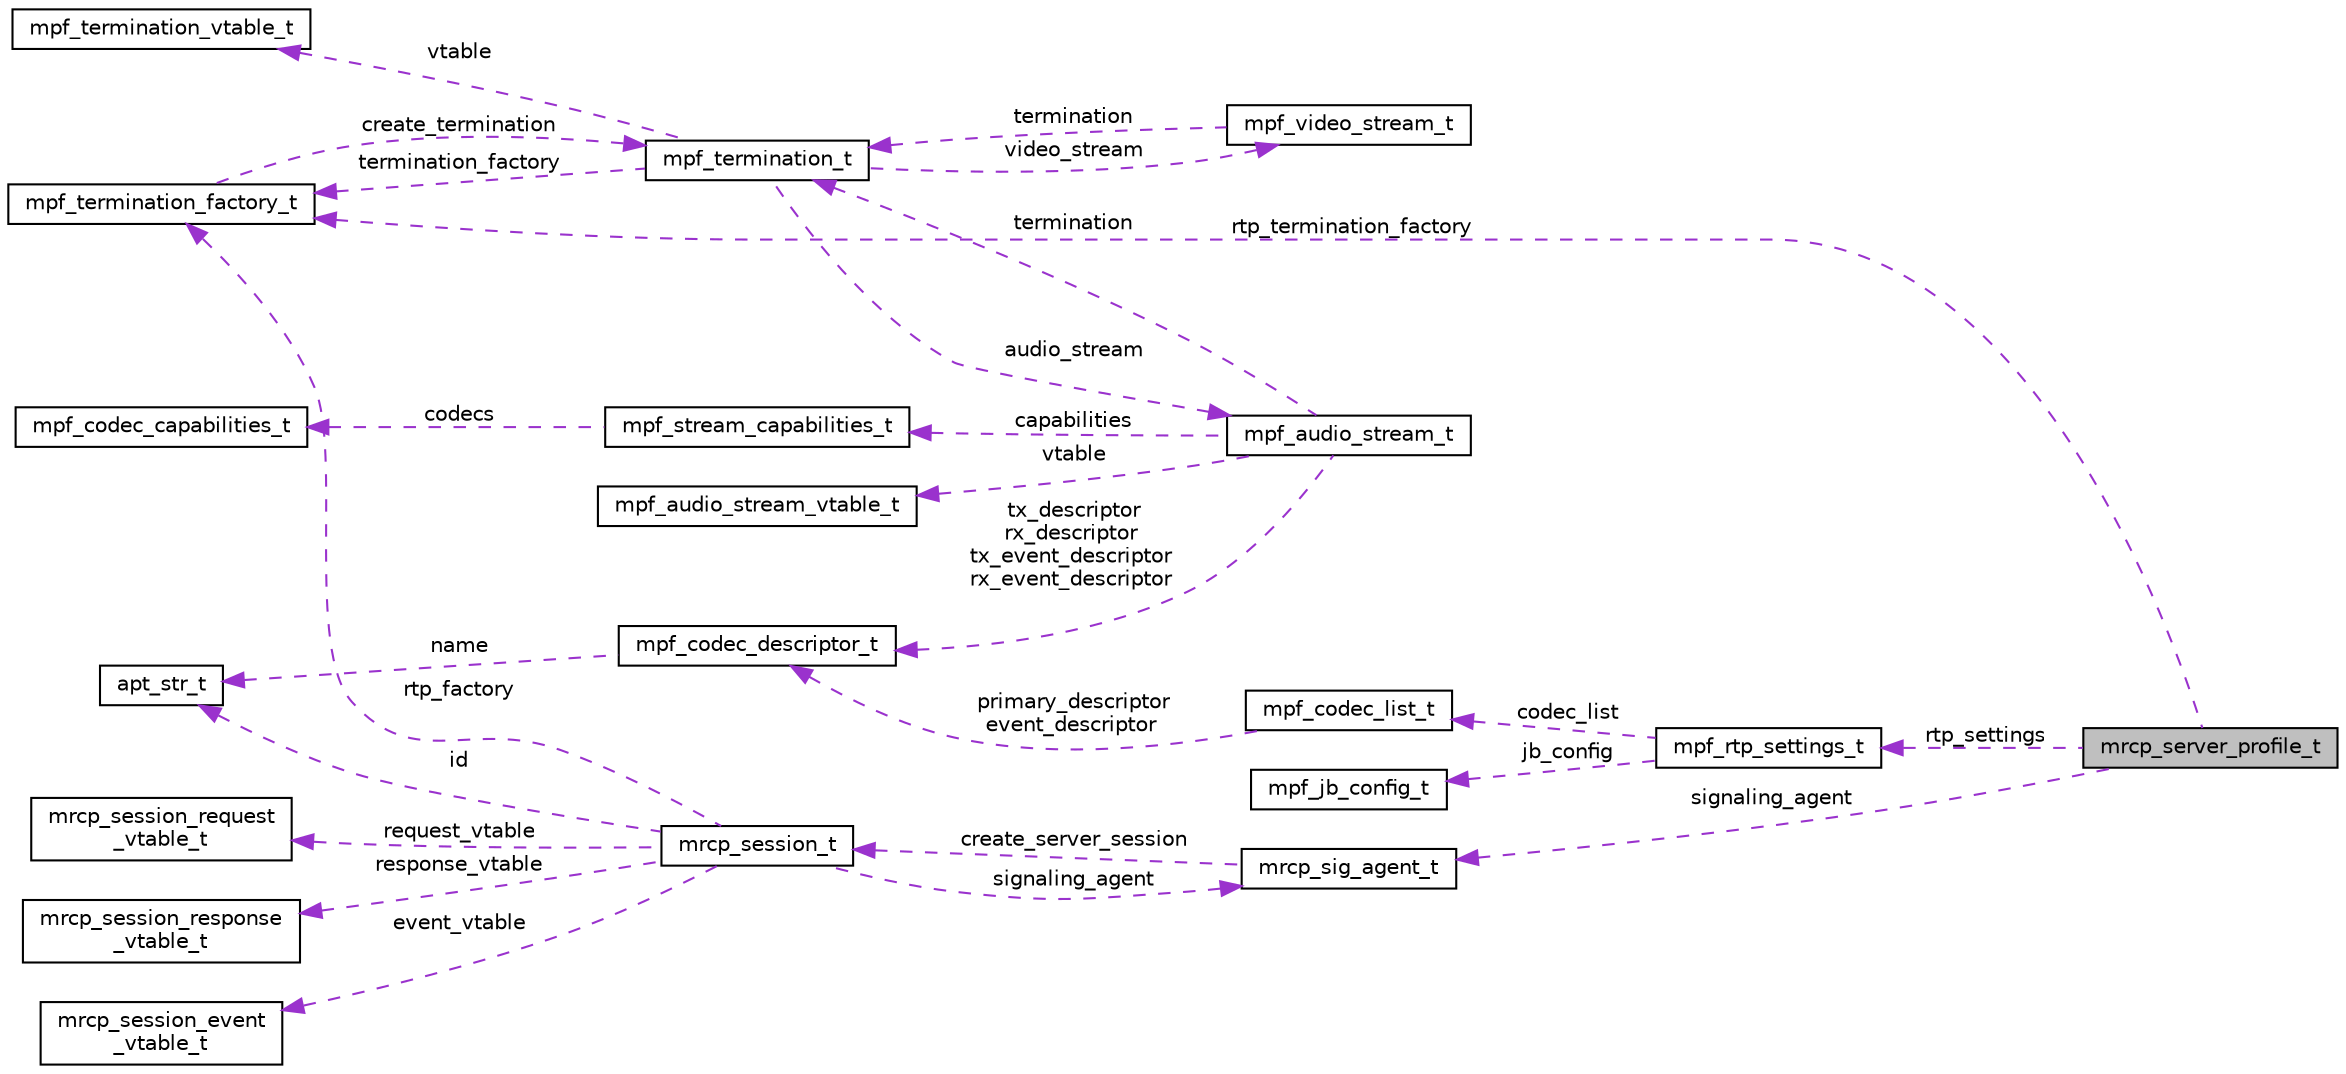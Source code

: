 digraph "mrcp_server_profile_t"
{
  edge [fontname="Helvetica",fontsize="10",labelfontname="Helvetica",labelfontsize="10"];
  node [fontname="Helvetica",fontsize="10",shape=record];
  rankdir="LR";
  Node1 [label="mrcp_server_profile_t",height=0.2,width=0.4,color="black", fillcolor="grey75", style="filled", fontcolor="black"];
  Node2 -> Node1 [dir="back",color="darkorchid3",fontsize="10",style="dashed",label=" rtp_termination_factory" ,fontname="Helvetica"];
  Node2 [label="mpf_termination_factory_t",height=0.2,width=0.4,color="black", fillcolor="white", style="filled",URL="$structmpf__termination__factory__t.html"];
  Node3 -> Node2 [dir="back",color="darkorchid3",fontsize="10",style="dashed",label=" create_termination" ,fontname="Helvetica"];
  Node3 [label="mpf_termination_t",height=0.2,width=0.4,color="black", fillcolor="white", style="filled",URL="$structmpf__termination__t.html"];
  Node4 -> Node3 [dir="back",color="darkorchid3",fontsize="10",style="dashed",label=" vtable" ,fontname="Helvetica"];
  Node4 [label="mpf_termination_vtable_t",height=0.2,width=0.4,color="black", fillcolor="white", style="filled",URL="$structmpf__termination__vtable__t.html"];
  Node2 -> Node3 [dir="back",color="darkorchid3",fontsize="10",style="dashed",label=" termination_factory" ,fontname="Helvetica"];
  Node5 -> Node3 [dir="back",color="darkorchid3",fontsize="10",style="dashed",label=" audio_stream" ,fontname="Helvetica"];
  Node5 [label="mpf_audio_stream_t",height=0.2,width=0.4,color="black", fillcolor="white", style="filled",URL="$structmpf__audio__stream__t.html"];
  Node6 -> Node5 [dir="back",color="darkorchid3",fontsize="10",style="dashed",label=" vtable" ,fontname="Helvetica"];
  Node6 [label="mpf_audio_stream_vtable_t",height=0.2,width=0.4,color="black", fillcolor="white", style="filled",URL="$structmpf__audio__stream__vtable__t.html"];
  Node7 -> Node5 [dir="back",color="darkorchid3",fontsize="10",style="dashed",label=" capabilities" ,fontname="Helvetica"];
  Node7 [label="mpf_stream_capabilities_t",height=0.2,width=0.4,color="black", fillcolor="white", style="filled",URL="$structmpf__stream__capabilities__t.html"];
  Node8 -> Node7 [dir="back",color="darkorchid3",fontsize="10",style="dashed",label=" codecs" ,fontname="Helvetica"];
  Node8 [label="mpf_codec_capabilities_t",height=0.2,width=0.4,color="black", fillcolor="white", style="filled",URL="$structmpf__codec__capabilities__t.html"];
  Node9 -> Node5 [dir="back",color="darkorchid3",fontsize="10",style="dashed",label=" tx_descriptor\nrx_descriptor\ntx_event_descriptor\nrx_event_descriptor" ,fontname="Helvetica"];
  Node9 [label="mpf_codec_descriptor_t",height=0.2,width=0.4,color="black", fillcolor="white", style="filled",URL="$structmpf__codec__descriptor__t.html"];
  Node10 -> Node9 [dir="back",color="darkorchid3",fontsize="10",style="dashed",label=" name" ,fontname="Helvetica"];
  Node10 [label="apt_str_t",height=0.2,width=0.4,color="black", fillcolor="white", style="filled",URL="$structapt__str__t.html"];
  Node3 -> Node5 [dir="back",color="darkorchid3",fontsize="10",style="dashed",label=" termination" ,fontname="Helvetica"];
  Node11 -> Node3 [dir="back",color="darkorchid3",fontsize="10",style="dashed",label=" video_stream" ,fontname="Helvetica"];
  Node11 [label="mpf_video_stream_t",height=0.2,width=0.4,color="black", fillcolor="white", style="filled",URL="$structmpf__video__stream__t.html"];
  Node3 -> Node11 [dir="back",color="darkorchid3",fontsize="10",style="dashed",label=" termination" ,fontname="Helvetica"];
  Node12 -> Node1 [dir="back",color="darkorchid3",fontsize="10",style="dashed",label=" rtp_settings" ,fontname="Helvetica"];
  Node12 [label="mpf_rtp_settings_t",height=0.2,width=0.4,color="black", fillcolor="white", style="filled",URL="$structmpf__rtp__settings__t.html"];
  Node13 -> Node12 [dir="back",color="darkorchid3",fontsize="10",style="dashed",label=" jb_config" ,fontname="Helvetica"];
  Node13 [label="mpf_jb_config_t",height=0.2,width=0.4,color="black", fillcolor="white", style="filled",URL="$structmpf__jb__config__t.html"];
  Node14 -> Node12 [dir="back",color="darkorchid3",fontsize="10",style="dashed",label=" codec_list" ,fontname="Helvetica"];
  Node14 [label="mpf_codec_list_t",height=0.2,width=0.4,color="black", fillcolor="white", style="filled",URL="$structmpf__codec__list__t.html"];
  Node9 -> Node14 [dir="back",color="darkorchid3",fontsize="10",style="dashed",label=" primary_descriptor\nevent_descriptor" ,fontname="Helvetica"];
  Node15 -> Node1 [dir="back",color="darkorchid3",fontsize="10",style="dashed",label=" signaling_agent" ,fontname="Helvetica"];
  Node15 [label="mrcp_sig_agent_t",height=0.2,width=0.4,color="black", fillcolor="white", style="filled",URL="$structmrcp__sig__agent__t.html"];
  Node16 -> Node15 [dir="back",color="darkorchid3",fontsize="10",style="dashed",label=" create_server_session" ,fontname="Helvetica"];
  Node16 [label="mrcp_session_t",height=0.2,width=0.4,color="black", fillcolor="white", style="filled",URL="$structmrcp__session__t.html"];
  Node17 -> Node16 [dir="back",color="darkorchid3",fontsize="10",style="dashed",label=" event_vtable" ,fontname="Helvetica"];
  Node17 [label="mrcp_session_event\l_vtable_t",height=0.2,width=0.4,color="black", fillcolor="white", style="filled",URL="$structmrcp__session__event__vtable__t.html"];
  Node2 -> Node16 [dir="back",color="darkorchid3",fontsize="10",style="dashed",label=" rtp_factory" ,fontname="Helvetica"];
  Node10 -> Node16 [dir="back",color="darkorchid3",fontsize="10",style="dashed",label=" id" ,fontname="Helvetica"];
  Node18 -> Node16 [dir="back",color="darkorchid3",fontsize="10",style="dashed",label=" request_vtable" ,fontname="Helvetica"];
  Node18 [label="mrcp_session_request\l_vtable_t",height=0.2,width=0.4,color="black", fillcolor="white", style="filled",URL="$structmrcp__session__request__vtable__t.html"];
  Node15 -> Node16 [dir="back",color="darkorchid3",fontsize="10",style="dashed",label=" signaling_agent" ,fontname="Helvetica"];
  Node19 -> Node16 [dir="back",color="darkorchid3",fontsize="10",style="dashed",label=" response_vtable" ,fontname="Helvetica"];
  Node19 [label="mrcp_session_response\l_vtable_t",height=0.2,width=0.4,color="black", fillcolor="white", style="filled",URL="$structmrcp__session__response__vtable__t.html"];
}
